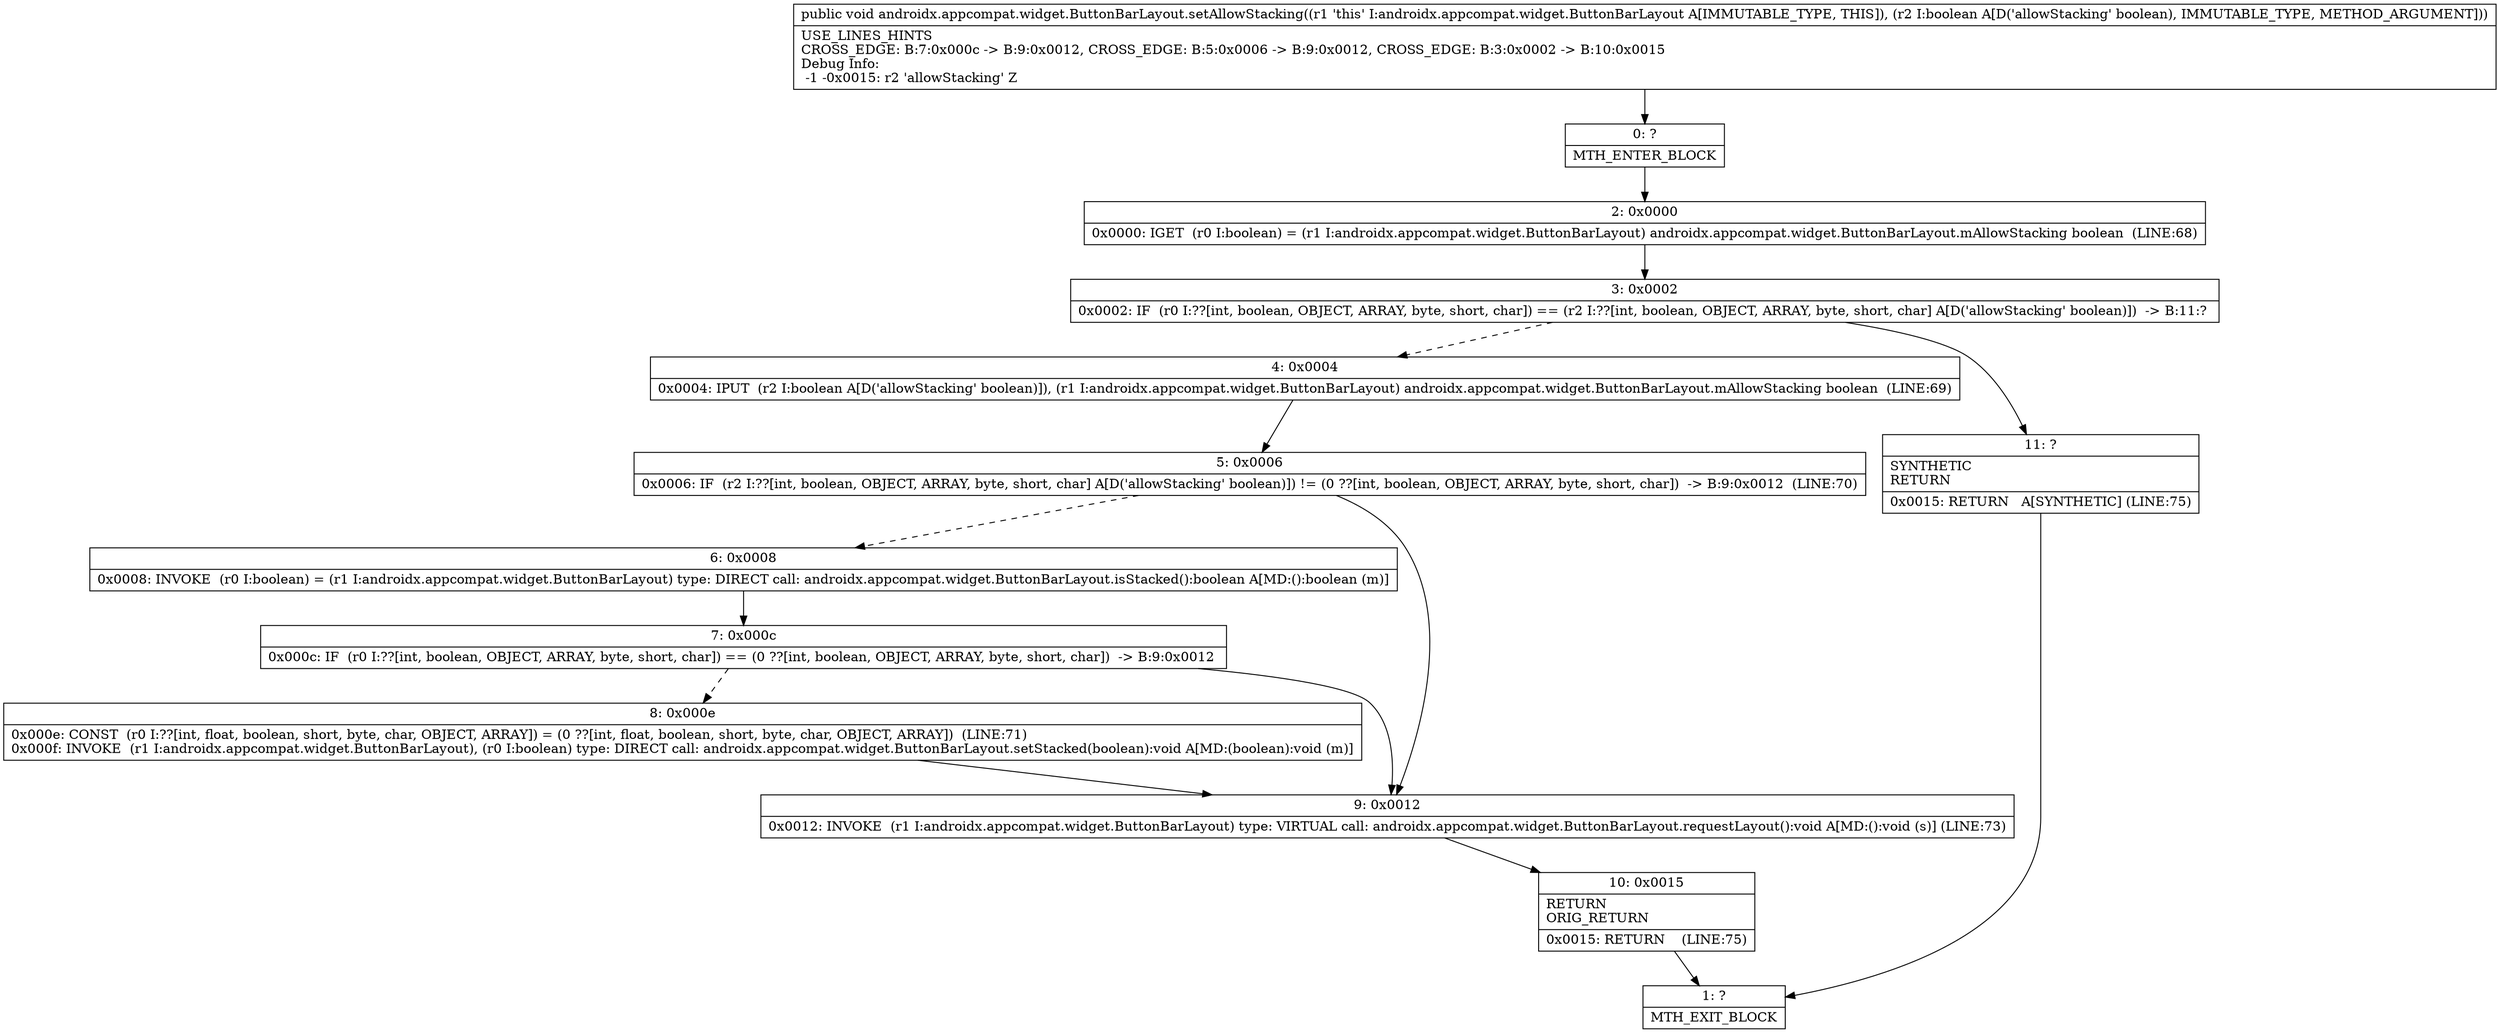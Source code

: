 digraph "CFG forandroidx.appcompat.widget.ButtonBarLayout.setAllowStacking(Z)V" {
Node_0 [shape=record,label="{0\:\ ?|MTH_ENTER_BLOCK\l}"];
Node_2 [shape=record,label="{2\:\ 0x0000|0x0000: IGET  (r0 I:boolean) = (r1 I:androidx.appcompat.widget.ButtonBarLayout) androidx.appcompat.widget.ButtonBarLayout.mAllowStacking boolean  (LINE:68)\l}"];
Node_3 [shape=record,label="{3\:\ 0x0002|0x0002: IF  (r0 I:??[int, boolean, OBJECT, ARRAY, byte, short, char]) == (r2 I:??[int, boolean, OBJECT, ARRAY, byte, short, char] A[D('allowStacking' boolean)])  \-\> B:11:? \l}"];
Node_4 [shape=record,label="{4\:\ 0x0004|0x0004: IPUT  (r2 I:boolean A[D('allowStacking' boolean)]), (r1 I:androidx.appcompat.widget.ButtonBarLayout) androidx.appcompat.widget.ButtonBarLayout.mAllowStacking boolean  (LINE:69)\l}"];
Node_5 [shape=record,label="{5\:\ 0x0006|0x0006: IF  (r2 I:??[int, boolean, OBJECT, ARRAY, byte, short, char] A[D('allowStacking' boolean)]) != (0 ??[int, boolean, OBJECT, ARRAY, byte, short, char])  \-\> B:9:0x0012  (LINE:70)\l}"];
Node_6 [shape=record,label="{6\:\ 0x0008|0x0008: INVOKE  (r0 I:boolean) = (r1 I:androidx.appcompat.widget.ButtonBarLayout) type: DIRECT call: androidx.appcompat.widget.ButtonBarLayout.isStacked():boolean A[MD:():boolean (m)]\l}"];
Node_7 [shape=record,label="{7\:\ 0x000c|0x000c: IF  (r0 I:??[int, boolean, OBJECT, ARRAY, byte, short, char]) == (0 ??[int, boolean, OBJECT, ARRAY, byte, short, char])  \-\> B:9:0x0012 \l}"];
Node_8 [shape=record,label="{8\:\ 0x000e|0x000e: CONST  (r0 I:??[int, float, boolean, short, byte, char, OBJECT, ARRAY]) = (0 ??[int, float, boolean, short, byte, char, OBJECT, ARRAY])  (LINE:71)\l0x000f: INVOKE  (r1 I:androidx.appcompat.widget.ButtonBarLayout), (r0 I:boolean) type: DIRECT call: androidx.appcompat.widget.ButtonBarLayout.setStacked(boolean):void A[MD:(boolean):void (m)]\l}"];
Node_9 [shape=record,label="{9\:\ 0x0012|0x0012: INVOKE  (r1 I:androidx.appcompat.widget.ButtonBarLayout) type: VIRTUAL call: androidx.appcompat.widget.ButtonBarLayout.requestLayout():void A[MD:():void (s)] (LINE:73)\l}"];
Node_10 [shape=record,label="{10\:\ 0x0015|RETURN\lORIG_RETURN\l|0x0015: RETURN    (LINE:75)\l}"];
Node_1 [shape=record,label="{1\:\ ?|MTH_EXIT_BLOCK\l}"];
Node_11 [shape=record,label="{11\:\ ?|SYNTHETIC\lRETURN\l|0x0015: RETURN   A[SYNTHETIC] (LINE:75)\l}"];
MethodNode[shape=record,label="{public void androidx.appcompat.widget.ButtonBarLayout.setAllowStacking((r1 'this' I:androidx.appcompat.widget.ButtonBarLayout A[IMMUTABLE_TYPE, THIS]), (r2 I:boolean A[D('allowStacking' boolean), IMMUTABLE_TYPE, METHOD_ARGUMENT]))  | USE_LINES_HINTS\lCROSS_EDGE: B:7:0x000c \-\> B:9:0x0012, CROSS_EDGE: B:5:0x0006 \-\> B:9:0x0012, CROSS_EDGE: B:3:0x0002 \-\> B:10:0x0015\lDebug Info:\l  \-1 \-0x0015: r2 'allowStacking' Z\l}"];
MethodNode -> Node_0;Node_0 -> Node_2;
Node_2 -> Node_3;
Node_3 -> Node_4[style=dashed];
Node_3 -> Node_11;
Node_4 -> Node_5;
Node_5 -> Node_6[style=dashed];
Node_5 -> Node_9;
Node_6 -> Node_7;
Node_7 -> Node_8[style=dashed];
Node_7 -> Node_9;
Node_8 -> Node_9;
Node_9 -> Node_10;
Node_10 -> Node_1;
Node_11 -> Node_1;
}

